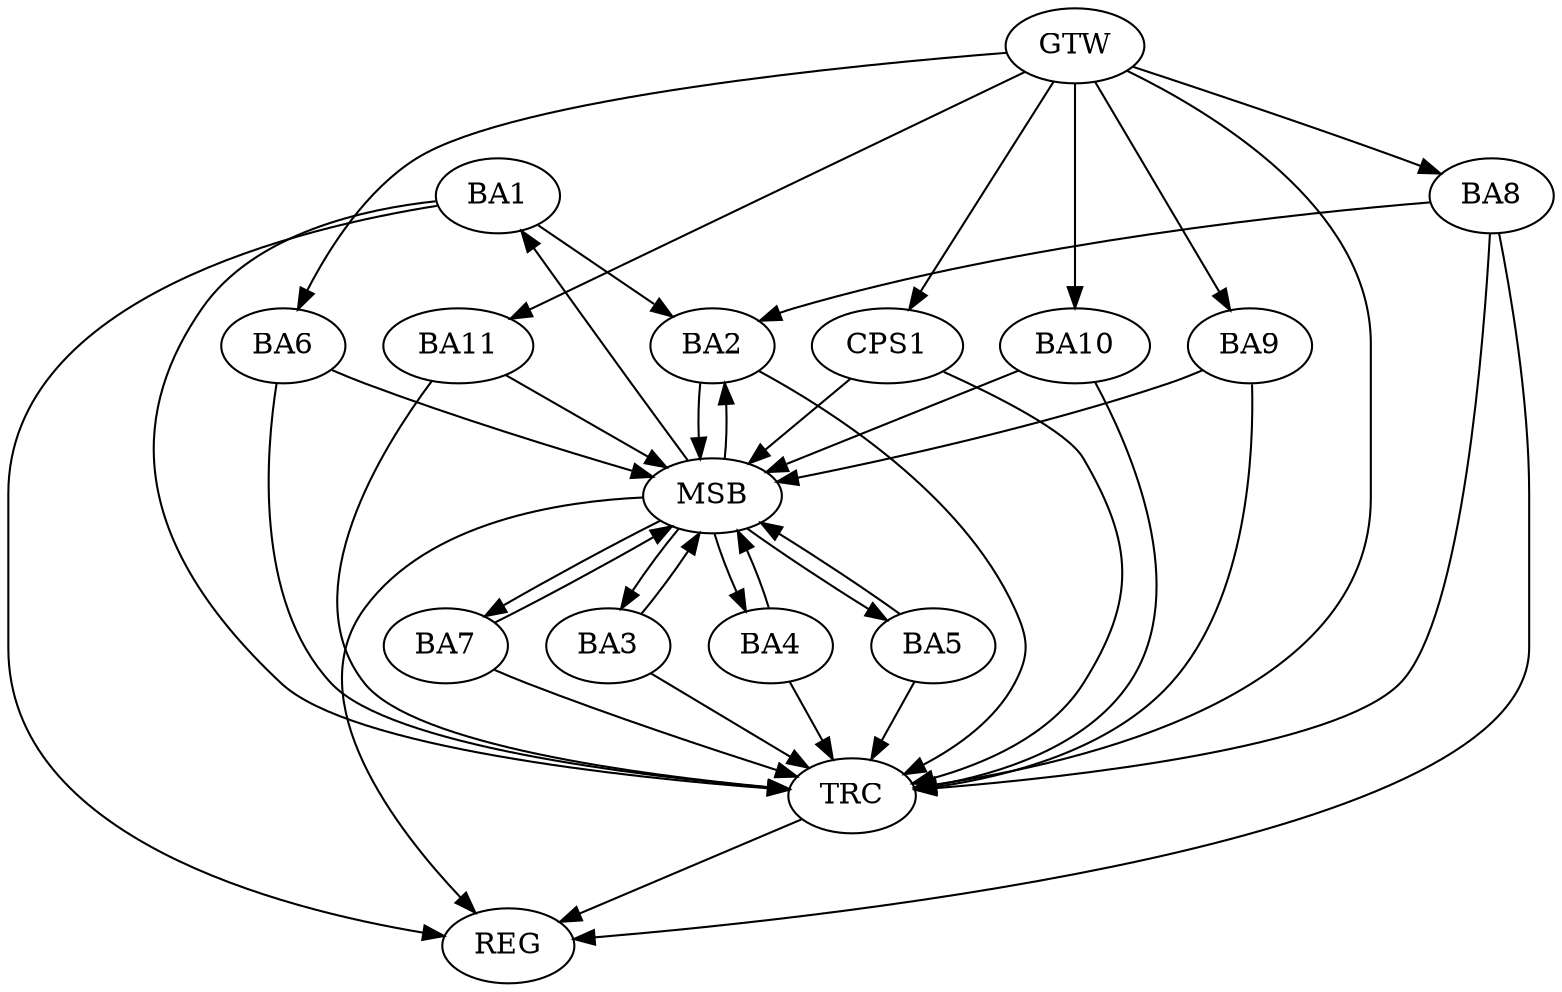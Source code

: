 strict digraph G {
  BA1 [ label="BA1" ];
  BA2 [ label="BA2" ];
  BA3 [ label="BA3" ];
  BA4 [ label="BA4" ];
  BA5 [ label="BA5" ];
  BA6 [ label="BA6" ];
  BA7 [ label="BA7" ];
  BA8 [ label="BA8" ];
  BA9 [ label="BA9" ];
  BA10 [ label="BA10" ];
  BA11 [ label="BA11" ];
  CPS1 [ label="CPS1" ];
  GTW [ label="GTW" ];
  REG [ label="REG" ];
  MSB [ label="MSB" ];
  TRC [ label="TRC" ];
  BA1 -> BA2;
  BA8 -> BA2;
  GTW -> BA6;
  GTW -> BA8;
  GTW -> BA9;
  GTW -> BA10;
  GTW -> BA11;
  GTW -> CPS1;
  BA1 -> REG;
  BA8 -> REG;
  BA2 -> MSB;
  MSB -> BA1;
  MSB -> REG;
  BA3 -> MSB;
  MSB -> BA2;
  BA4 -> MSB;
  MSB -> BA3;
  BA5 -> MSB;
  BA6 -> MSB;
  BA7 -> MSB;
  MSB -> BA5;
  BA9 -> MSB;
  MSB -> BA4;
  BA10 -> MSB;
  BA11 -> MSB;
  CPS1 -> MSB;
  MSB -> BA7;
  BA1 -> TRC;
  BA2 -> TRC;
  BA3 -> TRC;
  BA4 -> TRC;
  BA5 -> TRC;
  BA6 -> TRC;
  BA7 -> TRC;
  BA8 -> TRC;
  BA9 -> TRC;
  BA10 -> TRC;
  BA11 -> TRC;
  CPS1 -> TRC;
  GTW -> TRC;
  TRC -> REG;
}
